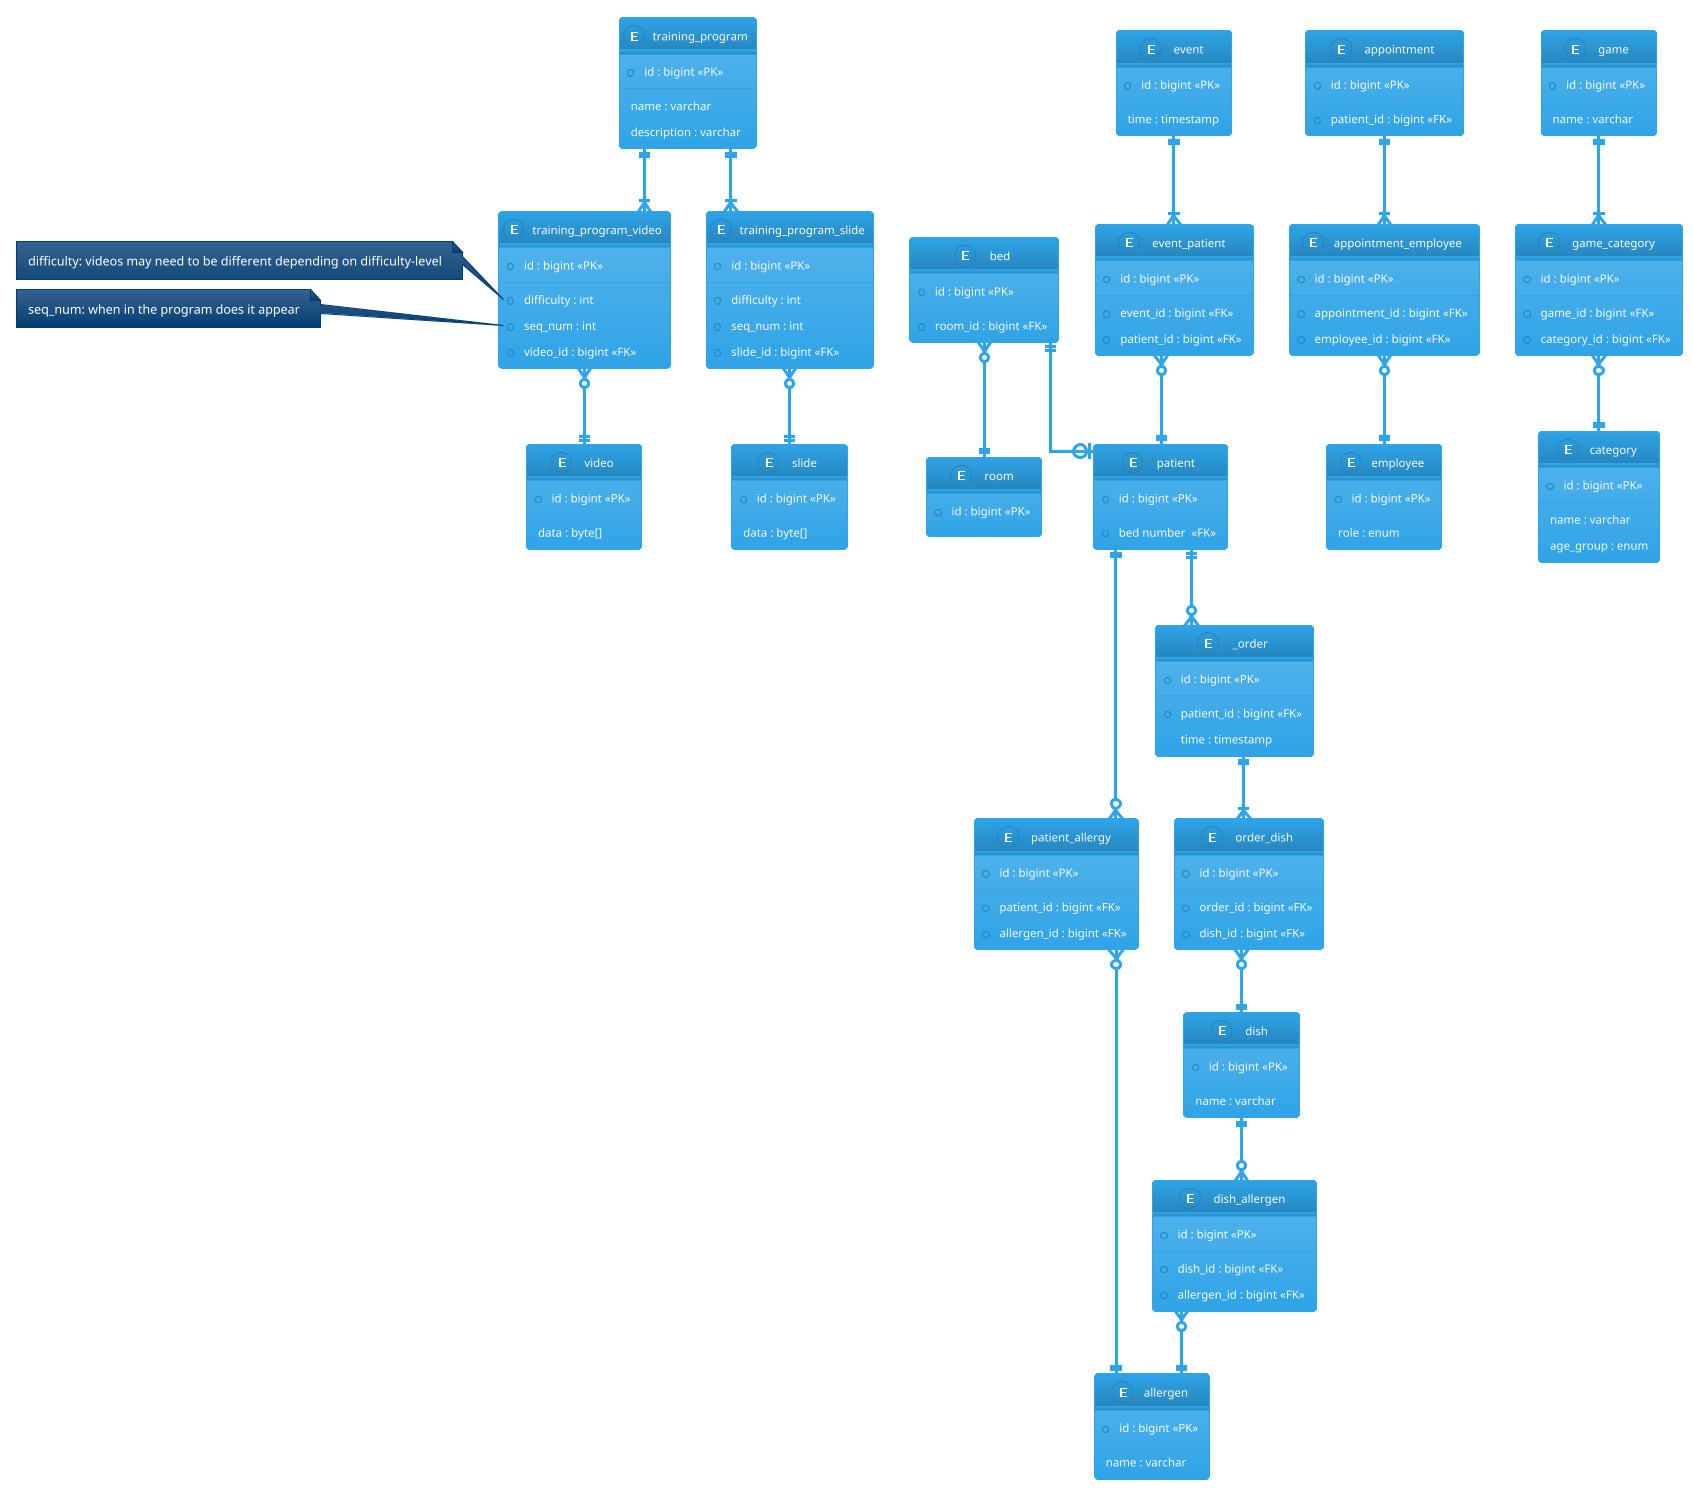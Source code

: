 /'

    EER model for Patient Assist Project - SYSDAT F25 

    Crow's Foot Notation:
        Type 	        Symbol
        
        Zero or One 	|o--
        Exactly One 	||--
        Zero or Many 	}o--
        One or Many 	}|--

'/

@startuml
!theme cerulean
skinparam linetype ortho

entity patient {
    * id : bigint <<PK>>
    --
    * bed number  <<FK>>
}

entity patient_allergy {
    * id : bigint <<PK>>
    --
    * patient_id : bigint <<FK>>
    * allergen_id : bigint <<FK>>
}

entity appointment {
    * id : bigint <<PK>>
    --
    * patient_id : bigint <<FK>>
}

entity appointment_employee {
    * id : bigint <<PK>>
    --
    * appointment_id : bigint <<FK>>
    * employee_id : bigint <<FK>>
}

entity room {
    * id : bigint <<PK>>
    --
}
entity bed {
    * id : bigint <<PK>>
    --
    * room_id : bigint <<FK>>
}
entity employee {
    * id : bigint <<PK>>
    --
    role : enum
}

entity event {
    * id : bigint <<PK>>
    --
    time : timestamp
}

entity game {
    * id : bigint <<PK>>
    --
    name : varchar
}

entity _order {
    * id : bigint <<PK>>
    --
    * patient_id : bigint <<FK>>
    time : timestamp
}

entity order_dish {
    * id : bigint <<PK>>
    --
    * order_id : bigint <<FK>>
    * dish_id : bigint <<FK>>
}

entity dish {
    * id : bigint <<PK>>
    --
    name : varchar
}

entity dish_allergen {
    * id : bigint <<PK>>
    --
    * dish_id : bigint <<FK>>
    * allergen_id : bigint <<FK>>
}

entity allergen {
    * id : bigint <<PK>>
    --
    name : varchar
}

entity game_category {
    * id : bigint <<PK>>
    --
    * game_id : bigint <<FK>>
    * category_id : bigint <<FK>>
}

entity category {
    * id : bigint <<PK>>
    --
    name : varchar
    age_group : enum
}

entity event_patient {
    * id : bigint <<PK>>
    --
    * event_id : bigint <<FK>>
    * patient_id : bigint <<FK>>
}

entity training_program {
    * id : bigint <<PK>>
    --
    name : varchar
    description : varchar
}

entity training_program_slide {
    * id : bigint <<PK>>
    --
    * difficulty : int
    * seq_num : int
    * slide_id : bigint <<FK>>
}

entity training_program_video {
    * id : bigint <<PK>>
    --
    * difficulty : int
    * seq_num : int
    * video_id : bigint <<FK>>
}

entity slide {
    * id : bigint <<PK>>
    --
    data : byte[]
}

entity video {
    * id : bigint <<PK>>
    --
    data : byte[]
}

/' 

    RELATIONS
    
'/

patient ||--o{ _order
patient ||--o{ patient_allergy
patient_allergy }o--|| allergen

_order ||--|{ order_dish
order_dish }o--|| dish

dish ||--o{ dish_allergen
dish_allergen }o--|| allergen

appointment ||--|{ appointment_employee
appointment_employee }o--|| employee

game ||--|{ game_category
game_category }o--|| category

event ||--|{ event_patient
event_patient }o--|| patient

bed }o--|| room
bed ||--o| patient

training_program ||--|{ training_program_video
training_program_video }o--|| video
training_program ||--|{ training_program_slide
training_program_slide }o--|| slide

/' 

    NOTES 
    
'/

note left of training_program_video::difficulty
    difficulty: videos may need to be different depending on difficulty-level
end note

note left of training_program_video::seq_num
    seq_num: when in the program does it appear
end note

@enduml

